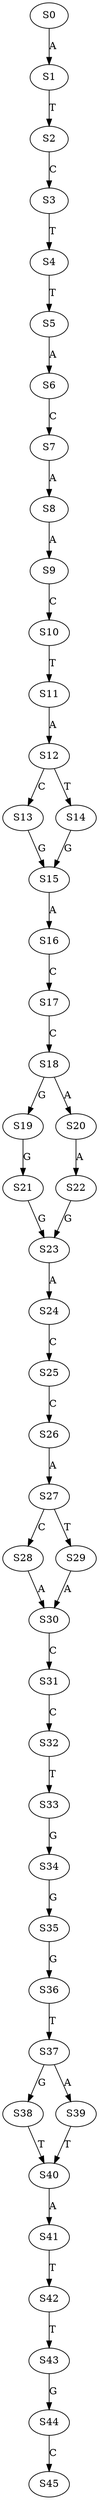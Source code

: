 strict digraph  {
	S0 -> S1 [ label = A ];
	S1 -> S2 [ label = T ];
	S2 -> S3 [ label = C ];
	S3 -> S4 [ label = T ];
	S4 -> S5 [ label = T ];
	S5 -> S6 [ label = A ];
	S6 -> S7 [ label = C ];
	S7 -> S8 [ label = A ];
	S8 -> S9 [ label = A ];
	S9 -> S10 [ label = C ];
	S10 -> S11 [ label = T ];
	S11 -> S12 [ label = A ];
	S12 -> S13 [ label = C ];
	S12 -> S14 [ label = T ];
	S13 -> S15 [ label = G ];
	S14 -> S15 [ label = G ];
	S15 -> S16 [ label = A ];
	S16 -> S17 [ label = C ];
	S17 -> S18 [ label = C ];
	S18 -> S19 [ label = G ];
	S18 -> S20 [ label = A ];
	S19 -> S21 [ label = G ];
	S20 -> S22 [ label = A ];
	S21 -> S23 [ label = G ];
	S22 -> S23 [ label = G ];
	S23 -> S24 [ label = A ];
	S24 -> S25 [ label = C ];
	S25 -> S26 [ label = C ];
	S26 -> S27 [ label = A ];
	S27 -> S28 [ label = C ];
	S27 -> S29 [ label = T ];
	S28 -> S30 [ label = A ];
	S29 -> S30 [ label = A ];
	S30 -> S31 [ label = C ];
	S31 -> S32 [ label = C ];
	S32 -> S33 [ label = T ];
	S33 -> S34 [ label = G ];
	S34 -> S35 [ label = G ];
	S35 -> S36 [ label = G ];
	S36 -> S37 [ label = T ];
	S37 -> S38 [ label = G ];
	S37 -> S39 [ label = A ];
	S38 -> S40 [ label = T ];
	S39 -> S40 [ label = T ];
	S40 -> S41 [ label = A ];
	S41 -> S42 [ label = T ];
	S42 -> S43 [ label = T ];
	S43 -> S44 [ label = G ];
	S44 -> S45 [ label = C ];
}
